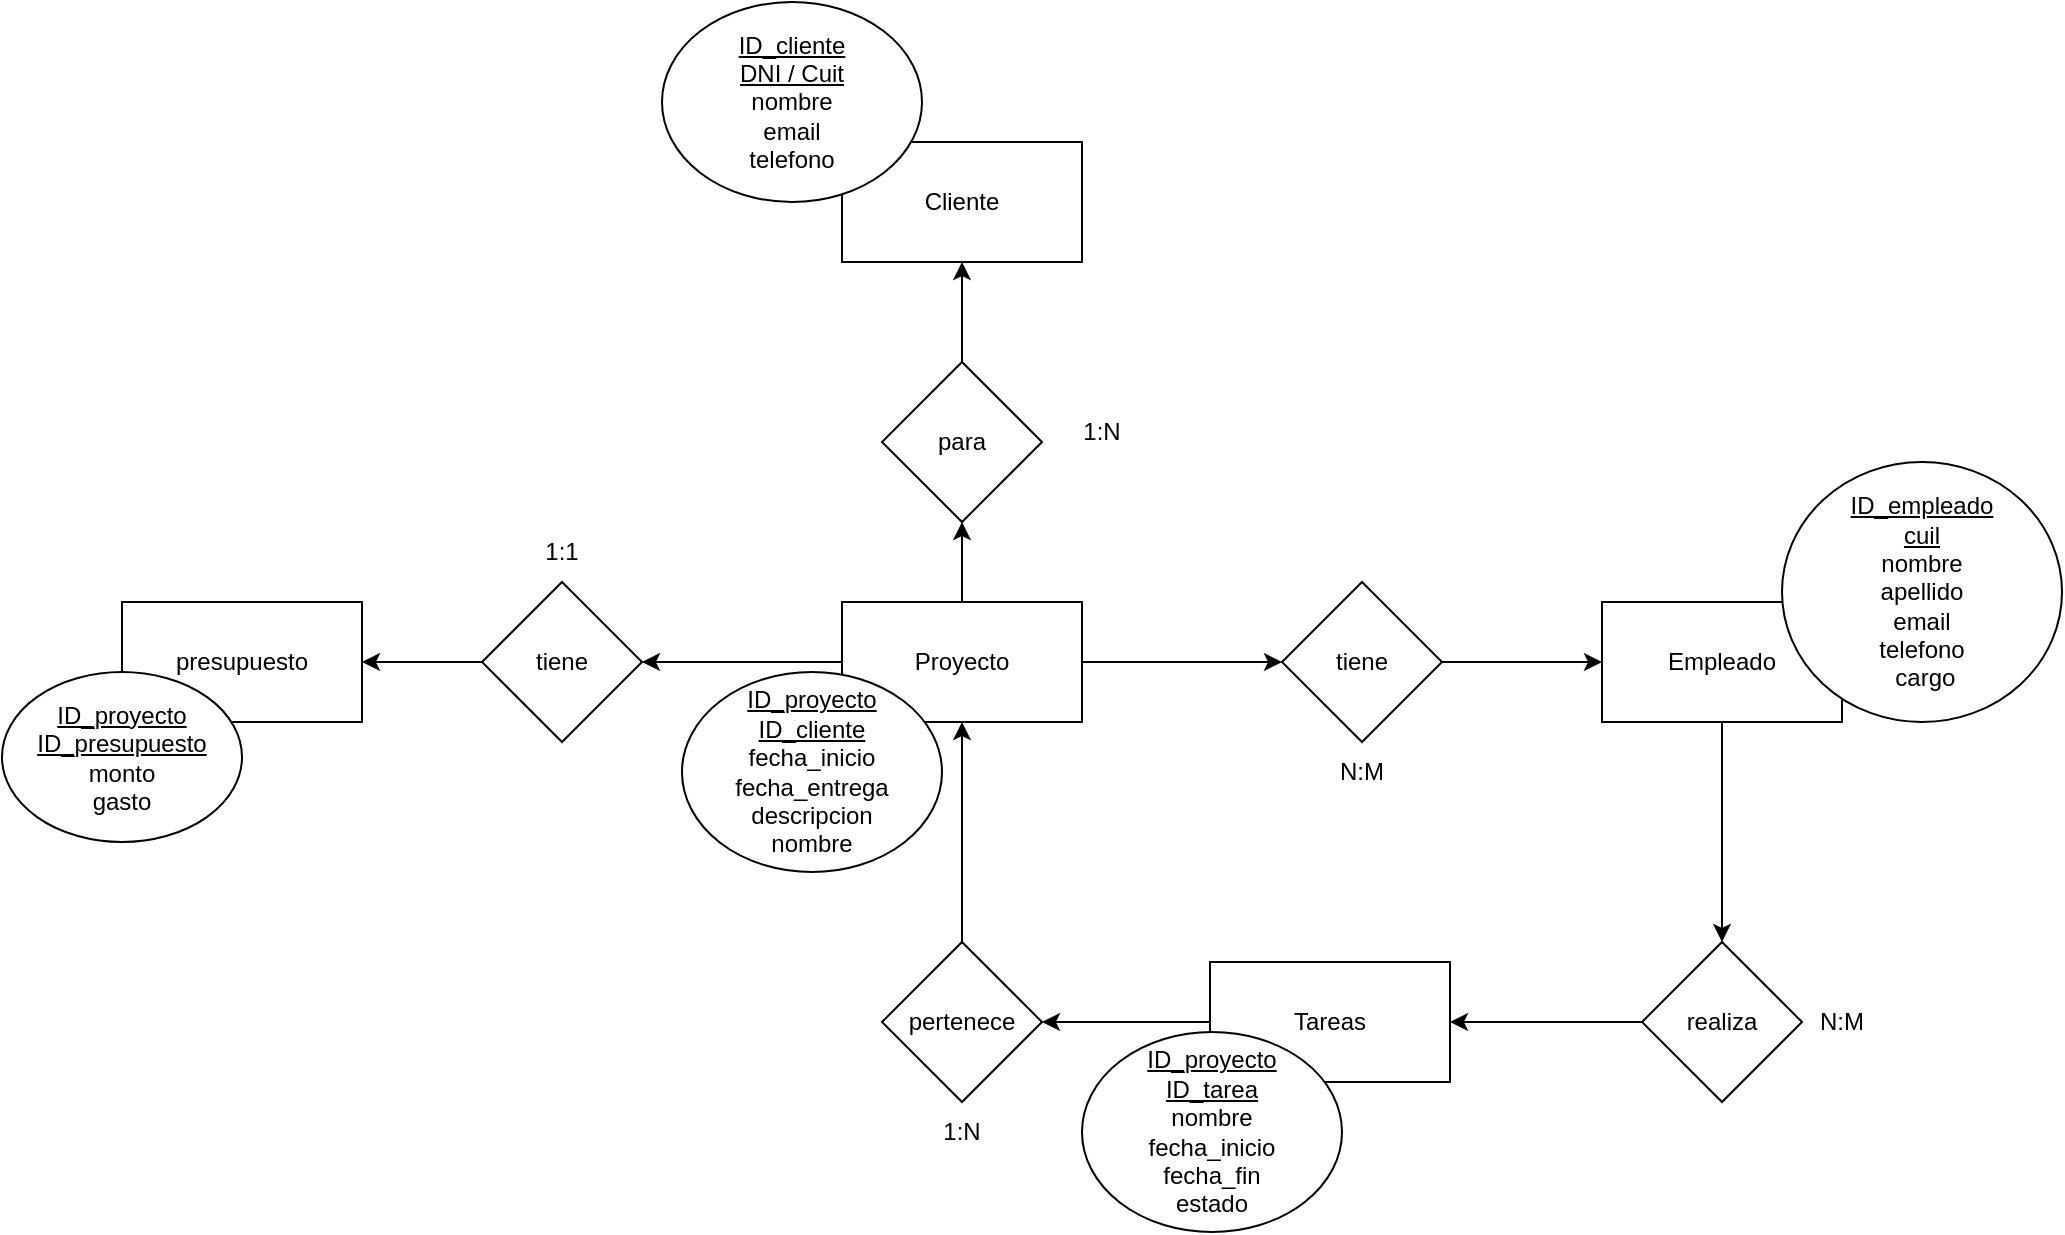 <mxfile version="26.2.4">
  <diagram name="Página-1" id="_-YYos8oILTW5DNkMdg2">
    <mxGraphModel grid="1" page="1" gridSize="10" guides="1" tooltips="1" connect="1" arrows="1" fold="1" pageScale="1" pageWidth="827" pageHeight="1169" math="0" shadow="0">
      <root>
        <mxCell id="0" />
        <mxCell id="1" parent="0" />
        <mxCell id="57ll8kT93u-lEm1n9qy_-18" value="" style="edgeStyle=orthogonalEdgeStyle;rounded=0;orthogonalLoop=1;jettySize=auto;html=1;" edge="1" parent="1" source="57ll8kT93u-lEm1n9qy_-1" target="57ll8kT93u-lEm1n9qy_-14">
          <mxGeometry relative="1" as="geometry" />
        </mxCell>
        <mxCell id="57ll8kT93u-lEm1n9qy_-26" value="" style="edgeStyle=orthogonalEdgeStyle;rounded=0;orthogonalLoop=1;jettySize=auto;html=1;" edge="1" parent="1" source="57ll8kT93u-lEm1n9qy_-1" target="57ll8kT93u-lEm1n9qy_-25">
          <mxGeometry relative="1" as="geometry" />
        </mxCell>
        <mxCell id="57ll8kT93u-lEm1n9qy_-32" value="" style="edgeStyle=orthogonalEdgeStyle;rounded=0;orthogonalLoop=1;jettySize=auto;html=1;" edge="1" parent="1" source="57ll8kT93u-lEm1n9qy_-1" target="57ll8kT93u-lEm1n9qy_-31">
          <mxGeometry relative="1" as="geometry" />
        </mxCell>
        <mxCell id="57ll8kT93u-lEm1n9qy_-1" value="Proyecto" style="rounded=0;whiteSpace=wrap;html=1;" vertex="1" parent="1">
          <mxGeometry x="110" y="80" width="120" height="60" as="geometry" />
        </mxCell>
        <mxCell id="57ll8kT93u-lEm1n9qy_-8" value="" style="edgeStyle=orthogonalEdgeStyle;rounded=0;orthogonalLoop=1;jettySize=auto;html=1;" edge="1" parent="1" source="57ll8kT93u-lEm1n9qy_-2" target="57ll8kT93u-lEm1n9qy_-7">
          <mxGeometry relative="1" as="geometry" />
        </mxCell>
        <mxCell id="57ll8kT93u-lEm1n9qy_-2" value="Empleado" style="rounded=0;whiteSpace=wrap;html=1;" vertex="1" parent="1">
          <mxGeometry x="490" y="80" width="120" height="60" as="geometry" />
        </mxCell>
        <mxCell id="57ll8kT93u-lEm1n9qy_-10" style="edgeStyle=orthogonalEdgeStyle;rounded=0;orthogonalLoop=1;jettySize=auto;html=1;" edge="1" parent="1" source="57ll8kT93u-lEm1n9qy_-3" target="57ll8kT93u-lEm1n9qy_-4">
          <mxGeometry relative="1" as="geometry" />
        </mxCell>
        <mxCell id="57ll8kT93u-lEm1n9qy_-3" value="Tareas" style="rounded=0;whiteSpace=wrap;html=1;" vertex="1" parent="1">
          <mxGeometry x="294" y="260" width="120" height="60" as="geometry" />
        </mxCell>
        <mxCell id="57ll8kT93u-lEm1n9qy_-11" style="edgeStyle=orthogonalEdgeStyle;rounded=0;orthogonalLoop=1;jettySize=auto;html=1;" edge="1" parent="1" source="57ll8kT93u-lEm1n9qy_-4" target="57ll8kT93u-lEm1n9qy_-1">
          <mxGeometry relative="1" as="geometry" />
        </mxCell>
        <mxCell id="57ll8kT93u-lEm1n9qy_-4" value="pertenece" style="rhombus;whiteSpace=wrap;html=1;rounded=0;" vertex="1" parent="1">
          <mxGeometry x="130" y="250" width="80" height="80" as="geometry" />
        </mxCell>
        <mxCell id="57ll8kT93u-lEm1n9qy_-9" value="" style="edgeStyle=orthogonalEdgeStyle;rounded=0;orthogonalLoop=1;jettySize=auto;html=1;" edge="1" parent="1" source="57ll8kT93u-lEm1n9qy_-7" target="57ll8kT93u-lEm1n9qy_-3">
          <mxGeometry relative="1" as="geometry" />
        </mxCell>
        <mxCell id="57ll8kT93u-lEm1n9qy_-7" value="realiza" style="rhombus;whiteSpace=wrap;html=1;rounded=0;" vertex="1" parent="1">
          <mxGeometry x="510" y="250" width="80" height="80" as="geometry" />
        </mxCell>
        <mxCell id="57ll8kT93u-lEm1n9qy_-12" value="N:M" style="text;html=1;align=center;verticalAlign=middle;whiteSpace=wrap;rounded=0;" vertex="1" parent="1">
          <mxGeometry x="580" y="275" width="60" height="30" as="geometry" />
        </mxCell>
        <mxCell id="57ll8kT93u-lEm1n9qy_-13" value="1:N" style="text;html=1;align=center;verticalAlign=middle;whiteSpace=wrap;rounded=0;" vertex="1" parent="1">
          <mxGeometry x="140" y="330" width="60" height="30" as="geometry" />
        </mxCell>
        <mxCell id="57ll8kT93u-lEm1n9qy_-19" value="" style="edgeStyle=orthogonalEdgeStyle;rounded=0;orthogonalLoop=1;jettySize=auto;html=1;" edge="1" parent="1" source="57ll8kT93u-lEm1n9qy_-14" target="57ll8kT93u-lEm1n9qy_-2">
          <mxGeometry relative="1" as="geometry" />
        </mxCell>
        <mxCell id="57ll8kT93u-lEm1n9qy_-14" value="tiene" style="rhombus;whiteSpace=wrap;html=1;rounded=0;" vertex="1" parent="1">
          <mxGeometry x="330" y="70" width="80" height="80" as="geometry" />
        </mxCell>
        <mxCell id="57ll8kT93u-lEm1n9qy_-17" value="N:M" style="text;html=1;align=center;verticalAlign=middle;whiteSpace=wrap;rounded=0;" vertex="1" parent="1">
          <mxGeometry x="340" y="150" width="60" height="30" as="geometry" />
        </mxCell>
        <mxCell id="57ll8kT93u-lEm1n9qy_-21" value="&lt;u&gt;ID_proyecto&lt;/u&gt;&lt;div&gt;&lt;u&gt;ID_cliente&lt;br&gt;&lt;/u&gt;&lt;div&gt;fecha_inicio&lt;br&gt;&lt;div&gt;fecha_entrega&lt;/div&gt;&lt;div&gt;descripcion&lt;/div&gt;&lt;div&gt;nombre&lt;/div&gt;&lt;/div&gt;&lt;/div&gt;" style="ellipse;whiteSpace=wrap;html=1;" vertex="1" parent="1">
          <mxGeometry x="30" y="115" width="130" height="100" as="geometry" />
        </mxCell>
        <mxCell id="57ll8kT93u-lEm1n9qy_-22" value="&lt;u&gt;ID_proyecto&lt;/u&gt;&lt;div&gt;&lt;u&gt;ID_tarea&lt;/u&gt;&lt;/div&gt;&lt;div&gt;&lt;div&gt;nombre&lt;/div&gt;&lt;/div&gt;&lt;div&gt;fecha_inicio&lt;/div&gt;&lt;div&gt;fecha_fin&lt;/div&gt;&lt;div&gt;estado&lt;/div&gt;" style="ellipse;whiteSpace=wrap;html=1;" vertex="1" parent="1">
          <mxGeometry x="230" y="295" width="130" height="100" as="geometry" />
        </mxCell>
        <mxCell id="57ll8kT93u-lEm1n9qy_-23" value="&lt;div&gt;&lt;u&gt;ID_empleado&lt;/u&gt;&lt;/div&gt;&lt;u&gt;cuil&lt;/u&gt;&lt;br&gt;&lt;div&gt;&lt;div&gt;nombre&lt;/div&gt;&lt;/div&gt;&lt;div&gt;apellido&lt;/div&gt;&lt;div&gt;email&lt;/div&gt;&lt;div&gt;telefono&lt;/div&gt;&lt;div&gt;&amp;nbsp;cargo&lt;/div&gt;" style="ellipse;whiteSpace=wrap;html=1;" vertex="1" parent="1">
          <mxGeometry x="580" y="10" width="140" height="130" as="geometry" />
        </mxCell>
        <mxCell id="57ll8kT93u-lEm1n9qy_-24" value="Cliente" style="rounded=0;whiteSpace=wrap;html=1;" vertex="1" parent="1">
          <mxGeometry x="110" y="-150" width="120" height="60" as="geometry" />
        </mxCell>
        <mxCell id="57ll8kT93u-lEm1n9qy_-27" value="" style="edgeStyle=orthogonalEdgeStyle;rounded=0;orthogonalLoop=1;jettySize=auto;html=1;" edge="1" parent="1" source="57ll8kT93u-lEm1n9qy_-25" target="57ll8kT93u-lEm1n9qy_-24">
          <mxGeometry relative="1" as="geometry" />
        </mxCell>
        <mxCell id="57ll8kT93u-lEm1n9qy_-25" value="para" style="rhombus;whiteSpace=wrap;html=1;rounded=0;" vertex="1" parent="1">
          <mxGeometry x="130" y="-40" width="80" height="80" as="geometry" />
        </mxCell>
        <mxCell id="57ll8kT93u-lEm1n9qy_-29" value="1:N" style="text;html=1;align=center;verticalAlign=middle;whiteSpace=wrap;rounded=0;" vertex="1" parent="1">
          <mxGeometry x="210" y="-20" width="60" height="30" as="geometry" />
        </mxCell>
        <mxCell id="57ll8kT93u-lEm1n9qy_-30" value="&lt;u&gt;ID_cliente&lt;br&gt;&lt;/u&gt;&lt;div&gt;&lt;u&gt;DNI / Cuit&lt;/u&gt;&lt;div&gt;nombre&lt;/div&gt;&lt;/div&gt;&lt;div&gt;email&lt;/div&gt;&lt;div&gt;telefono&lt;/div&gt;" style="ellipse;whiteSpace=wrap;html=1;" vertex="1" parent="1">
          <mxGeometry x="20" y="-220" width="130" height="100" as="geometry" />
        </mxCell>
        <mxCell id="57ll8kT93u-lEm1n9qy_-34" value="" style="edgeStyle=orthogonalEdgeStyle;rounded=0;orthogonalLoop=1;jettySize=auto;html=1;" edge="1" parent="1" source="57ll8kT93u-lEm1n9qy_-31" target="57ll8kT93u-lEm1n9qy_-33">
          <mxGeometry relative="1" as="geometry" />
        </mxCell>
        <mxCell id="57ll8kT93u-lEm1n9qy_-31" value="tiene" style="rhombus;whiteSpace=wrap;html=1;rounded=0;" vertex="1" parent="1">
          <mxGeometry x="-70" y="70" width="80" height="80" as="geometry" />
        </mxCell>
        <mxCell id="57ll8kT93u-lEm1n9qy_-33" value="presupuesto" style="whiteSpace=wrap;html=1;rounded=0;" vertex="1" parent="1">
          <mxGeometry x="-250" y="80" width="120" height="60" as="geometry" />
        </mxCell>
        <mxCell id="57ll8kT93u-lEm1n9qy_-35" value="1:1" style="text;html=1;align=center;verticalAlign=middle;whiteSpace=wrap;rounded=0;" vertex="1" parent="1">
          <mxGeometry x="-60" y="40" width="60" height="30" as="geometry" />
        </mxCell>
        <mxCell id="57ll8kT93u-lEm1n9qy_-36" value="&lt;u&gt;ID_proyecto&lt;/u&gt;&lt;div&gt;&lt;u&gt;ID_presupuesto&lt;br&gt;&lt;/u&gt;&lt;div&gt;monto&lt;br&gt;&lt;div&gt;gasto&lt;/div&gt;&lt;/div&gt;&lt;/div&gt;" style="ellipse;whiteSpace=wrap;html=1;" vertex="1" parent="1">
          <mxGeometry x="-310" y="115" width="120" height="85" as="geometry" />
        </mxCell>
      </root>
    </mxGraphModel>
  </diagram>
</mxfile>
